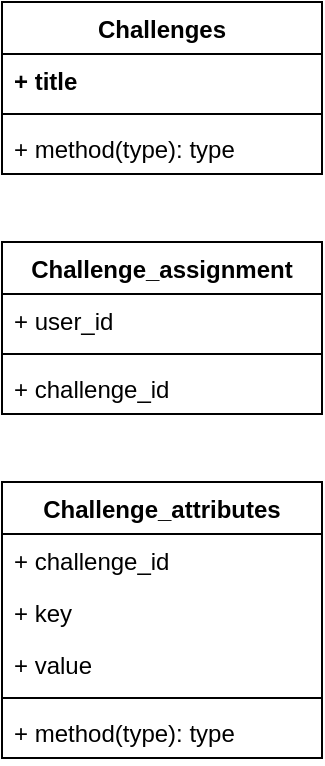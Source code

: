 <mxfile version="26.1.0">
  <diagram name="Page-1" id="c4acf3e9-155e-7222-9cf6-157b1a14988f">
    <mxGraphModel dx="1434" dy="738" grid="1" gridSize="10" guides="1" tooltips="1" connect="1" arrows="1" fold="1" page="1" pageScale="1" pageWidth="850" pageHeight="1100" background="none" math="0" shadow="0">
      <root>
        <mxCell id="0" />
        <mxCell id="1" parent="0" />
        <mxCell id="KhLcxwdZ05VqSdRwfxl8-1" value="Challenges" style="swimlane;fontStyle=1;align=center;verticalAlign=top;childLayout=stackLayout;horizontal=1;startSize=26;horizontalStack=0;resizeParent=1;resizeParentMax=0;resizeLast=0;collapsible=1;marginBottom=0;whiteSpace=wrap;html=1;" vertex="1" parent="1">
          <mxGeometry x="60" y="40" width="160" height="86" as="geometry" />
        </mxCell>
        <mxCell id="KhLcxwdZ05VqSdRwfxl8-2" value="&lt;b&gt;+ title&lt;/b&gt;" style="text;strokeColor=none;fillColor=none;align=left;verticalAlign=top;spacingLeft=4;spacingRight=4;overflow=hidden;rotatable=0;points=[[0,0.5],[1,0.5]];portConstraint=eastwest;whiteSpace=wrap;html=1;" vertex="1" parent="KhLcxwdZ05VqSdRwfxl8-1">
          <mxGeometry y="26" width="160" height="26" as="geometry" />
        </mxCell>
        <mxCell id="KhLcxwdZ05VqSdRwfxl8-3" value="" style="line;strokeWidth=1;fillColor=none;align=left;verticalAlign=middle;spacingTop=-1;spacingLeft=3;spacingRight=3;rotatable=0;labelPosition=right;points=[];portConstraint=eastwest;strokeColor=inherit;" vertex="1" parent="KhLcxwdZ05VqSdRwfxl8-1">
          <mxGeometry y="52" width="160" height="8" as="geometry" />
        </mxCell>
        <mxCell id="KhLcxwdZ05VqSdRwfxl8-4" value="+ method(type): type" style="text;strokeColor=none;fillColor=none;align=left;verticalAlign=top;spacingLeft=4;spacingRight=4;overflow=hidden;rotatable=0;points=[[0,0.5],[1,0.5]];portConstraint=eastwest;whiteSpace=wrap;html=1;" vertex="1" parent="KhLcxwdZ05VqSdRwfxl8-1">
          <mxGeometry y="60" width="160" height="26" as="geometry" />
        </mxCell>
        <mxCell id="KhLcxwdZ05VqSdRwfxl8-6" value="Challenge_assignment" style="swimlane;fontStyle=1;align=center;verticalAlign=top;childLayout=stackLayout;horizontal=1;startSize=26;horizontalStack=0;resizeParent=1;resizeParentMax=0;resizeLast=0;collapsible=1;marginBottom=0;whiteSpace=wrap;html=1;" vertex="1" parent="1">
          <mxGeometry x="60" y="160" width="160" height="86" as="geometry" />
        </mxCell>
        <mxCell id="KhLcxwdZ05VqSdRwfxl8-7" value="+ user_id" style="text;strokeColor=none;fillColor=none;align=left;verticalAlign=top;spacingLeft=4;spacingRight=4;overflow=hidden;rotatable=0;points=[[0,0.5],[1,0.5]];portConstraint=eastwest;whiteSpace=wrap;html=1;" vertex="1" parent="KhLcxwdZ05VqSdRwfxl8-6">
          <mxGeometry y="26" width="160" height="26" as="geometry" />
        </mxCell>
        <mxCell id="KhLcxwdZ05VqSdRwfxl8-8" value="" style="line;strokeWidth=1;fillColor=none;align=left;verticalAlign=middle;spacingTop=-1;spacingLeft=3;spacingRight=3;rotatable=0;labelPosition=right;points=[];portConstraint=eastwest;strokeColor=inherit;" vertex="1" parent="KhLcxwdZ05VqSdRwfxl8-6">
          <mxGeometry y="52" width="160" height="8" as="geometry" />
        </mxCell>
        <mxCell id="KhLcxwdZ05VqSdRwfxl8-9" value="+ challenge_id&lt;div&gt;&lt;br&gt;&lt;/div&gt;" style="text;strokeColor=none;fillColor=none;align=left;verticalAlign=top;spacingLeft=4;spacingRight=4;overflow=hidden;rotatable=0;points=[[0,0.5],[1,0.5]];portConstraint=eastwest;whiteSpace=wrap;html=1;" vertex="1" parent="KhLcxwdZ05VqSdRwfxl8-6">
          <mxGeometry y="60" width="160" height="26" as="geometry" />
        </mxCell>
        <mxCell id="KhLcxwdZ05VqSdRwfxl8-10" value="Challenge_attributes" style="swimlane;fontStyle=1;align=center;verticalAlign=top;childLayout=stackLayout;horizontal=1;startSize=26;horizontalStack=0;resizeParent=1;resizeParentMax=0;resizeLast=0;collapsible=1;marginBottom=0;whiteSpace=wrap;html=1;" vertex="1" parent="1">
          <mxGeometry x="60" y="280" width="160" height="138" as="geometry" />
        </mxCell>
        <mxCell id="KhLcxwdZ05VqSdRwfxl8-11" value="+ challenge_id" style="text;strokeColor=none;fillColor=none;align=left;verticalAlign=top;spacingLeft=4;spacingRight=4;overflow=hidden;rotatable=0;points=[[0,0.5],[1,0.5]];portConstraint=eastwest;whiteSpace=wrap;html=1;" vertex="1" parent="KhLcxwdZ05VqSdRwfxl8-10">
          <mxGeometry y="26" width="160" height="26" as="geometry" />
        </mxCell>
        <mxCell id="KhLcxwdZ05VqSdRwfxl8-14" value="+ key" style="text;strokeColor=none;fillColor=none;align=left;verticalAlign=top;spacingLeft=4;spacingRight=4;overflow=hidden;rotatable=0;points=[[0,0.5],[1,0.5]];portConstraint=eastwest;whiteSpace=wrap;html=1;" vertex="1" parent="KhLcxwdZ05VqSdRwfxl8-10">
          <mxGeometry y="52" width="160" height="26" as="geometry" />
        </mxCell>
        <mxCell id="KhLcxwdZ05VqSdRwfxl8-24" value="+ value" style="text;strokeColor=none;fillColor=none;align=left;verticalAlign=top;spacingLeft=4;spacingRight=4;overflow=hidden;rotatable=0;points=[[0,0.5],[1,0.5]];portConstraint=eastwest;whiteSpace=wrap;html=1;" vertex="1" parent="KhLcxwdZ05VqSdRwfxl8-10">
          <mxGeometry y="78" width="160" height="26" as="geometry" />
        </mxCell>
        <mxCell id="KhLcxwdZ05VqSdRwfxl8-12" value="" style="line;strokeWidth=1;fillColor=none;align=left;verticalAlign=middle;spacingTop=-1;spacingLeft=3;spacingRight=3;rotatable=0;labelPosition=right;points=[];portConstraint=eastwest;strokeColor=inherit;" vertex="1" parent="KhLcxwdZ05VqSdRwfxl8-10">
          <mxGeometry y="104" width="160" height="8" as="geometry" />
        </mxCell>
        <mxCell id="KhLcxwdZ05VqSdRwfxl8-13" value="+ method(type): type" style="text;strokeColor=none;fillColor=none;align=left;verticalAlign=top;spacingLeft=4;spacingRight=4;overflow=hidden;rotatable=0;points=[[0,0.5],[1,0.5]];portConstraint=eastwest;whiteSpace=wrap;html=1;" vertex="1" parent="KhLcxwdZ05VqSdRwfxl8-10">
          <mxGeometry y="112" width="160" height="26" as="geometry" />
        </mxCell>
      </root>
    </mxGraphModel>
  </diagram>
</mxfile>
